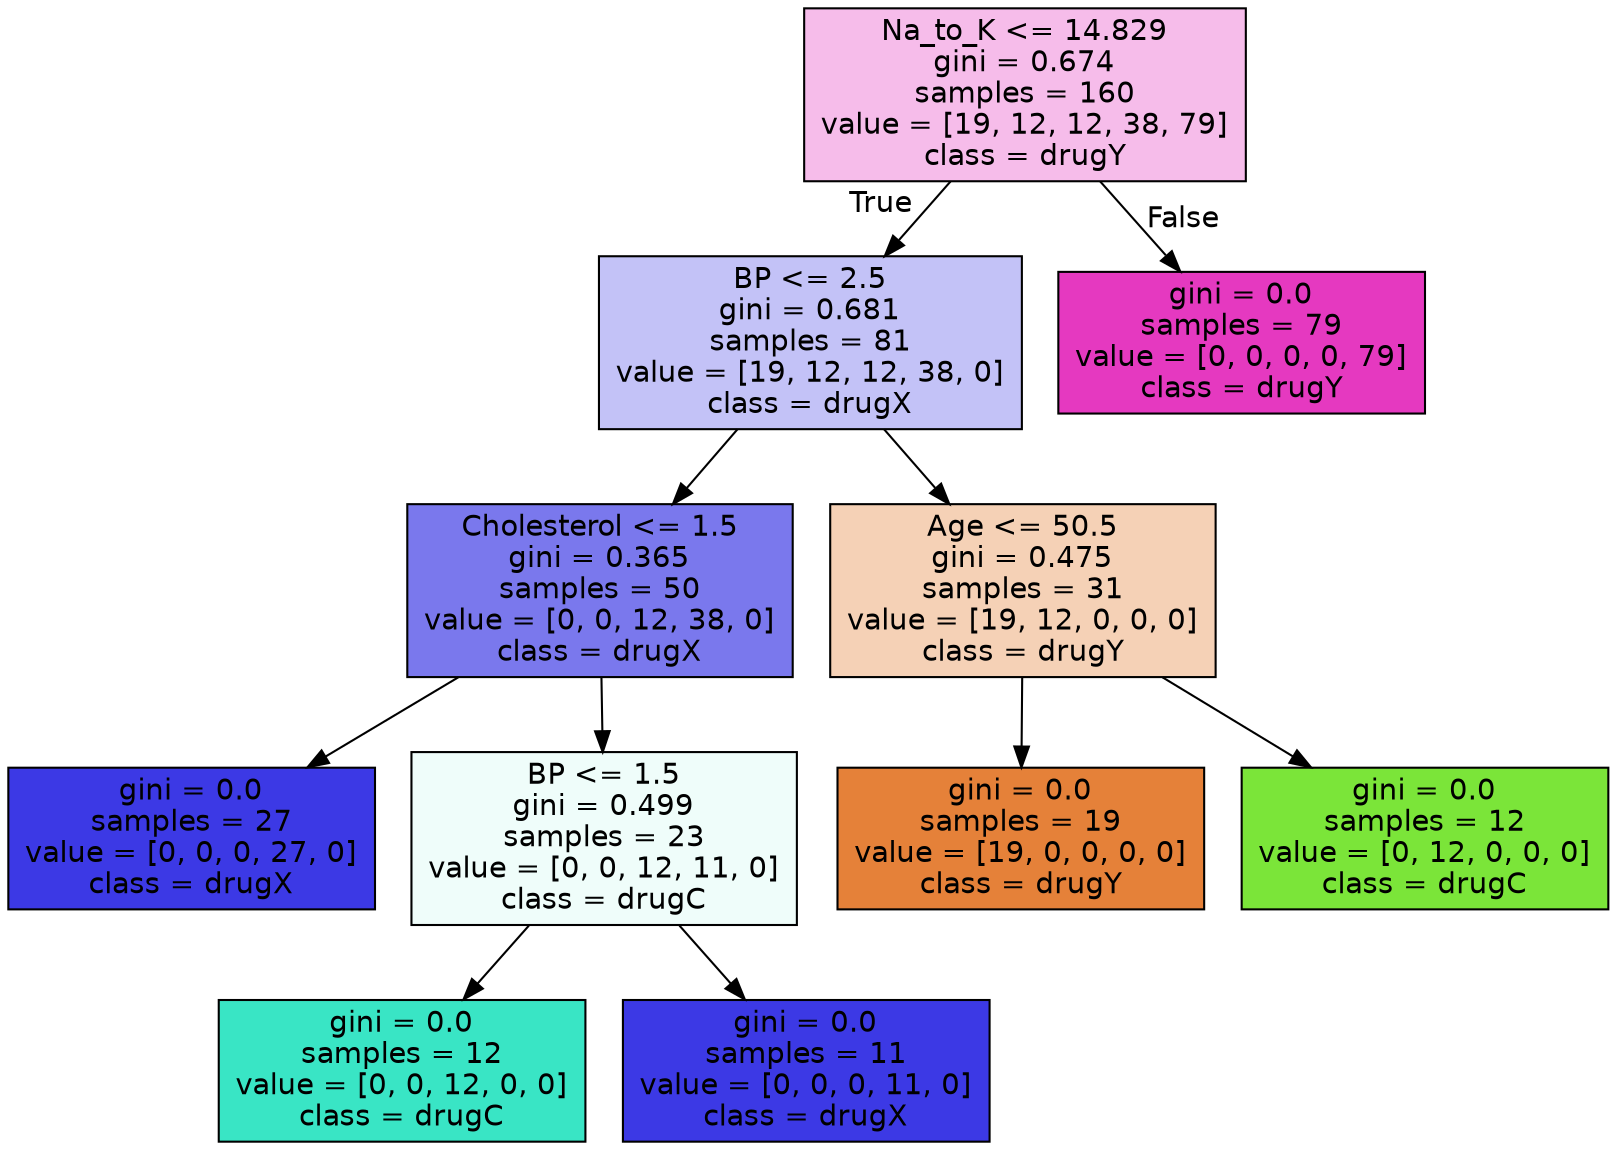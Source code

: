 digraph Tree {
node [shape=box, style="filled", color="black", fontname="helvetica"] ;
edge [fontname="helvetica"] ;
0 [label="Na_to_K <= 14.829\ngini = 0.674\nsamples = 160\nvalue = [19, 12, 12, 38, 79]\nclass = drugY", fillcolor="#f6bcea"] ;
1 [label="BP <= 2.5\ngini = 0.681\nsamples = 81\nvalue = [19, 12, 12, 38, 0]\nclass = drugX", fillcolor="#c3c2f7"] ;
0 -> 1 [labeldistance=2.5, labelangle=45, headlabel="True"] ;
2 [label="Cholesterol <= 1.5\ngini = 0.365\nsamples = 50\nvalue = [0, 0, 12, 38, 0]\nclass = drugX", fillcolor="#7a78ed"] ;
1 -> 2 ;
3 [label="gini = 0.0\nsamples = 27\nvalue = [0, 0, 0, 27, 0]\nclass = drugX", fillcolor="#3c39e5"] ;
2 -> 3 ;
4 [label="BP <= 1.5\ngini = 0.499\nsamples = 23\nvalue = [0, 0, 12, 11, 0]\nclass = drugC", fillcolor="#effdfa"] ;
2 -> 4 ;
5 [label="gini = 0.0\nsamples = 12\nvalue = [0, 0, 12, 0, 0]\nclass = drugC", fillcolor="#39e5c5"] ;
4 -> 5 ;
6 [label="gini = 0.0\nsamples = 11\nvalue = [0, 0, 0, 11, 0]\nclass = drugX", fillcolor="#3c39e5"] ;
4 -> 6 ;
7 [label="Age <= 50.5\ngini = 0.475\nsamples = 31\nvalue = [19, 12, 0, 0, 0]\nclass = drugY", fillcolor="#f5d1b6"] ;
1 -> 7 ;
8 [label="gini = 0.0\nsamples = 19\nvalue = [19, 0, 0, 0, 0]\nclass = drugY", fillcolor="#e58139"] ;
7 -> 8 ;
9 [label="gini = 0.0\nsamples = 12\nvalue = [0, 12, 0, 0, 0]\nclass = drugC", fillcolor="#7be539"] ;
7 -> 9 ;
10 [label="gini = 0.0\nsamples = 79\nvalue = [0, 0, 0, 0, 79]\nclass = drugY", fillcolor="#e539c0"] ;
0 -> 10 [labeldistance=2.5, labelangle=-45, headlabel="False"] ;
}